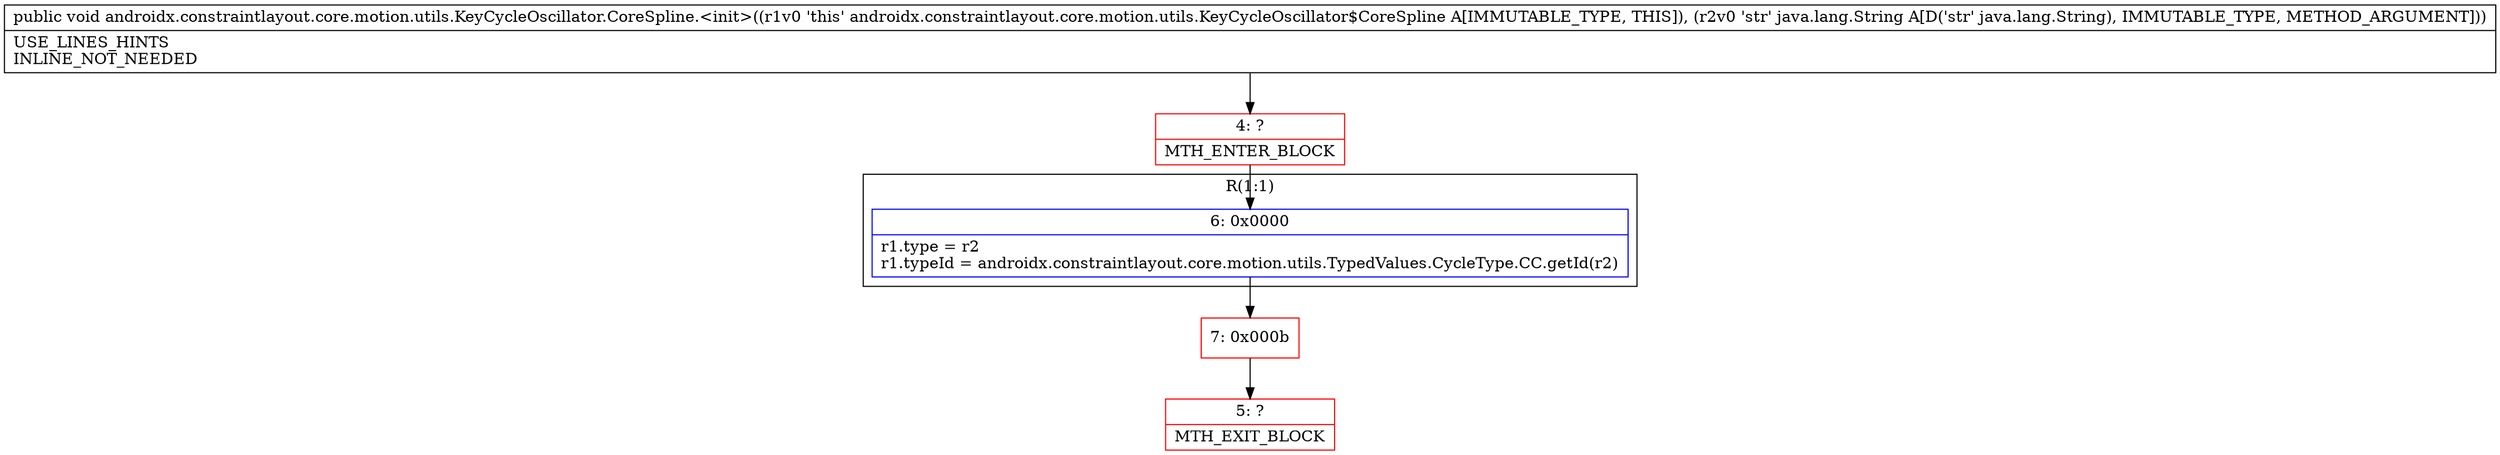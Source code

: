 digraph "CFG forandroidx.constraintlayout.core.motion.utils.KeyCycleOscillator.CoreSpline.\<init\>(Ljava\/lang\/String;)V" {
subgraph cluster_Region_1752677789 {
label = "R(1:1)";
node [shape=record,color=blue];
Node_6 [shape=record,label="{6\:\ 0x0000|r1.type = r2\lr1.typeId = androidx.constraintlayout.core.motion.utils.TypedValues.CycleType.CC.getId(r2)\l}"];
}
Node_4 [shape=record,color=red,label="{4\:\ ?|MTH_ENTER_BLOCK\l}"];
Node_7 [shape=record,color=red,label="{7\:\ 0x000b}"];
Node_5 [shape=record,color=red,label="{5\:\ ?|MTH_EXIT_BLOCK\l}"];
MethodNode[shape=record,label="{public void androidx.constraintlayout.core.motion.utils.KeyCycleOscillator.CoreSpline.\<init\>((r1v0 'this' androidx.constraintlayout.core.motion.utils.KeyCycleOscillator$CoreSpline A[IMMUTABLE_TYPE, THIS]), (r2v0 'str' java.lang.String A[D('str' java.lang.String), IMMUTABLE_TYPE, METHOD_ARGUMENT]))  | USE_LINES_HINTS\lINLINE_NOT_NEEDED\l}"];
MethodNode -> Node_4;Node_6 -> Node_7;
Node_4 -> Node_6;
Node_7 -> Node_5;
}

